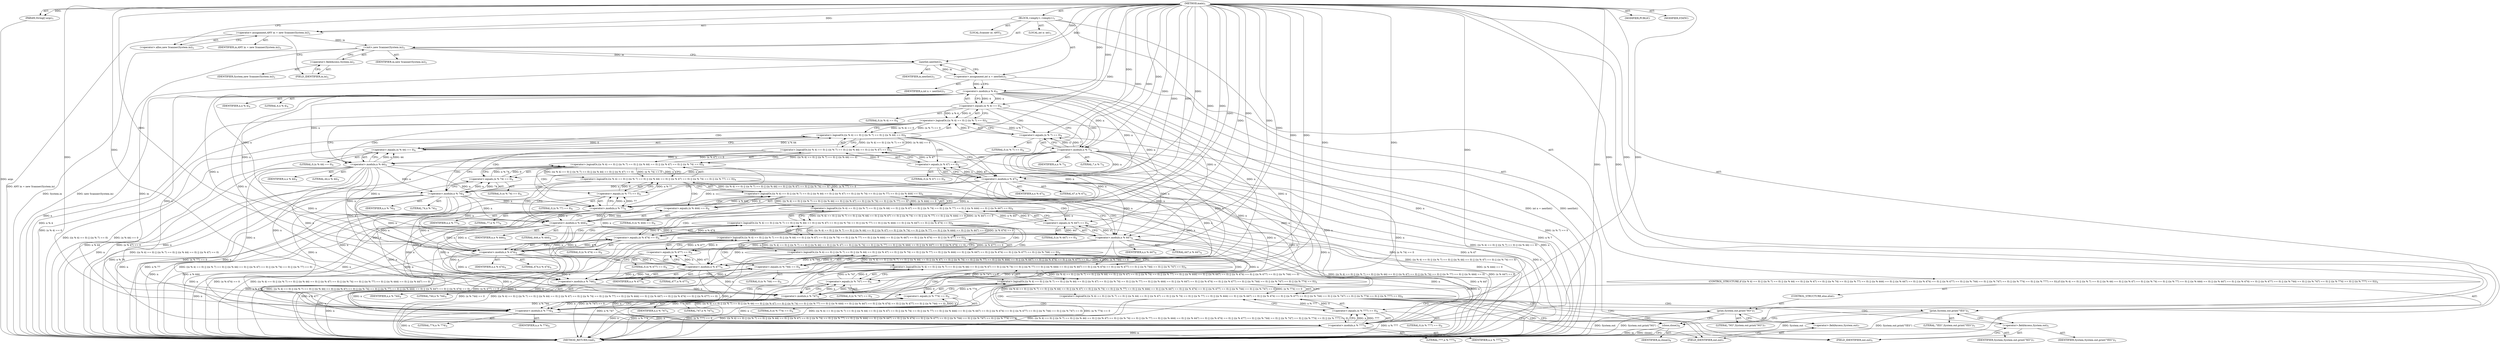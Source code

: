digraph "main" {  
"19" [label = <(METHOD,main)<SUB>1</SUB>> ]
"20" [label = <(PARAM,String[] args)<SUB>1</SUB>> ]
"21" [label = <(BLOCK,&lt;empty&gt;,&lt;empty&gt;)<SUB>1</SUB>> ]
"4" [label = <(LOCAL,Scanner in: ANY)<SUB>2</SUB>> ]
"22" [label = <(&lt;operator&gt;.assignment,ANY in = new Scanner(System.in))<SUB>2</SUB>> ]
"23" [label = <(IDENTIFIER,in,ANY in = new Scanner(System.in))<SUB>2</SUB>> ]
"24" [label = <(&lt;operator&gt;.alloc,new Scanner(System.in))<SUB>2</SUB>> ]
"25" [label = <(&lt;init&gt;,new Scanner(System.in))<SUB>2</SUB>> ]
"3" [label = <(IDENTIFIER,in,new Scanner(System.in))<SUB>2</SUB>> ]
"26" [label = <(&lt;operator&gt;.fieldAccess,System.in)<SUB>2</SUB>> ]
"27" [label = <(IDENTIFIER,System,new Scanner(System.in))<SUB>2</SUB>> ]
"28" [label = <(FIELD_IDENTIFIER,in,in)<SUB>2</SUB>> ]
"29" [label = <(LOCAL,int n: int)<SUB>3</SUB>> ]
"30" [label = <(&lt;operator&gt;.assignment,int n = nextInt())<SUB>3</SUB>> ]
"31" [label = <(IDENTIFIER,n,int n = nextInt())<SUB>3</SUB>> ]
"32" [label = <(nextInt,nextInt())<SUB>3</SUB>> ]
"33" [label = <(IDENTIFIER,in,nextInt())<SUB>3</SUB>> ]
"34" [label = <(CONTROL_STRUCTURE,if (((n % 4) == 0) || ((n % 7) == 0) || ((n % 44) == 0) || ((n % 47) == 0) || ((n % 74) == 0) || ((n % 77) == 0) || ((n % 444) == 0) || ((n % 447) == 0) || ((n % 474) == 0) || ((n % 477) == 0) || ((n % 744) == 0) || ((n % 747) == 0) || ((n % 774) == 0) || ((n % 777) == 0)),if (((n % 4) == 0) || ((n % 7) == 0) || ((n % 44) == 0) || ((n % 47) == 0) || ((n % 74) == 0) || ((n % 77) == 0) || ((n % 444) == 0) || ((n % 447) == 0) || ((n % 474) == 0) || ((n % 477) == 0) || ((n % 744) == 0) || ((n % 747) == 0) || ((n % 774) == 0) || ((n % 777) == 0)))<SUB>4</SUB>> ]
"35" [label = <(&lt;operator&gt;.logicalOr,((n % 4) == 0) || ((n % 7) == 0) || ((n % 44) == 0) || ((n % 47) == 0) || ((n % 74) == 0) || ((n % 77) == 0) || ((n % 444) == 0) || ((n % 447) == 0) || ((n % 474) == 0) || ((n % 477) == 0) || ((n % 744) == 0) || ((n % 747) == 0) || ((n % 774) == 0) || ((n % 777) == 0))<SUB>4</SUB>> ]
"36" [label = <(&lt;operator&gt;.logicalOr,((n % 4) == 0) || ((n % 7) == 0) || ((n % 44) == 0) || ((n % 47) == 0) || ((n % 74) == 0) || ((n % 77) == 0) || ((n % 444) == 0) || ((n % 447) == 0) || ((n % 474) == 0) || ((n % 477) == 0) || ((n % 744) == 0) || ((n % 747) == 0) || ((n % 774) == 0))<SUB>4</SUB>> ]
"37" [label = <(&lt;operator&gt;.logicalOr,((n % 4) == 0) || ((n % 7) == 0) || ((n % 44) == 0) || ((n % 47) == 0) || ((n % 74) == 0) || ((n % 77) == 0) || ((n % 444) == 0) || ((n % 447) == 0) || ((n % 474) == 0) || ((n % 477) == 0) || ((n % 744) == 0) || ((n % 747) == 0))<SUB>4</SUB>> ]
"38" [label = <(&lt;operator&gt;.logicalOr,((n % 4) == 0) || ((n % 7) == 0) || ((n % 44) == 0) || ((n % 47) == 0) || ((n % 74) == 0) || ((n % 77) == 0) || ((n % 444) == 0) || ((n % 447) == 0) || ((n % 474) == 0) || ((n % 477) == 0) || ((n % 744) == 0))<SUB>4</SUB>> ]
"39" [label = <(&lt;operator&gt;.logicalOr,((n % 4) == 0) || ((n % 7) == 0) || ((n % 44) == 0) || ((n % 47) == 0) || ((n % 74) == 0) || ((n % 77) == 0) || ((n % 444) == 0) || ((n % 447) == 0) || ((n % 474) == 0) || ((n % 477) == 0))<SUB>4</SUB>> ]
"40" [label = <(&lt;operator&gt;.logicalOr,((n % 4) == 0) || ((n % 7) == 0) || ((n % 44) == 0) || ((n % 47) == 0) || ((n % 74) == 0) || ((n % 77) == 0) || ((n % 444) == 0) || ((n % 447) == 0) || ((n % 474) == 0))<SUB>4</SUB>> ]
"41" [label = <(&lt;operator&gt;.logicalOr,((n % 4) == 0) || ((n % 7) == 0) || ((n % 44) == 0) || ((n % 47) == 0) || ((n % 74) == 0) || ((n % 77) == 0) || ((n % 444) == 0) || ((n % 447) == 0))<SUB>4</SUB>> ]
"42" [label = <(&lt;operator&gt;.logicalOr,((n % 4) == 0) || ((n % 7) == 0) || ((n % 44) == 0) || ((n % 47) == 0) || ((n % 74) == 0) || ((n % 77) == 0) || ((n % 444) == 0))<SUB>4</SUB>> ]
"43" [label = <(&lt;operator&gt;.logicalOr,((n % 4) == 0) || ((n % 7) == 0) || ((n % 44) == 0) || ((n % 47) == 0) || ((n % 74) == 0) || ((n % 77) == 0))<SUB>4</SUB>> ]
"44" [label = <(&lt;operator&gt;.logicalOr,((n % 4) == 0) || ((n % 7) == 0) || ((n % 44) == 0) || ((n % 47) == 0) || ((n % 74) == 0))<SUB>4</SUB>> ]
"45" [label = <(&lt;operator&gt;.logicalOr,((n % 4) == 0) || ((n % 7) == 0) || ((n % 44) == 0) || ((n % 47) == 0))<SUB>4</SUB>> ]
"46" [label = <(&lt;operator&gt;.logicalOr,((n % 4) == 0) || ((n % 7) == 0) || ((n % 44) == 0))<SUB>4</SUB>> ]
"47" [label = <(&lt;operator&gt;.logicalOr,((n % 4) == 0) || ((n % 7) == 0))<SUB>4</SUB>> ]
"48" [label = <(&lt;operator&gt;.equals,(n % 4) == 0)<SUB>4</SUB>> ]
"49" [label = <(&lt;operator&gt;.modulo,n % 4)<SUB>4</SUB>> ]
"50" [label = <(IDENTIFIER,n,n % 4)<SUB>4</SUB>> ]
"51" [label = <(LITERAL,4,n % 4)<SUB>4</SUB>> ]
"52" [label = <(LITERAL,0,(n % 4) == 0)<SUB>4</SUB>> ]
"53" [label = <(&lt;operator&gt;.equals,(n % 7) == 0)<SUB>4</SUB>> ]
"54" [label = <(&lt;operator&gt;.modulo,n % 7)<SUB>4</SUB>> ]
"55" [label = <(IDENTIFIER,n,n % 7)<SUB>4</SUB>> ]
"56" [label = <(LITERAL,7,n % 7)<SUB>4</SUB>> ]
"57" [label = <(LITERAL,0,(n % 7) == 0)<SUB>4</SUB>> ]
"58" [label = <(&lt;operator&gt;.equals,(n % 44) == 0)<SUB>4</SUB>> ]
"59" [label = <(&lt;operator&gt;.modulo,n % 44)<SUB>4</SUB>> ]
"60" [label = <(IDENTIFIER,n,n % 44)<SUB>4</SUB>> ]
"61" [label = <(LITERAL,44,n % 44)<SUB>4</SUB>> ]
"62" [label = <(LITERAL,0,(n % 44) == 0)<SUB>4</SUB>> ]
"63" [label = <(&lt;operator&gt;.equals,(n % 47) == 0)<SUB>4</SUB>> ]
"64" [label = <(&lt;operator&gt;.modulo,n % 47)<SUB>4</SUB>> ]
"65" [label = <(IDENTIFIER,n,n % 47)<SUB>4</SUB>> ]
"66" [label = <(LITERAL,47,n % 47)<SUB>4</SUB>> ]
"67" [label = <(LITERAL,0,(n % 47) == 0)<SUB>4</SUB>> ]
"68" [label = <(&lt;operator&gt;.equals,(n % 74) == 0)<SUB>4</SUB>> ]
"69" [label = <(&lt;operator&gt;.modulo,n % 74)<SUB>4</SUB>> ]
"70" [label = <(IDENTIFIER,n,n % 74)<SUB>4</SUB>> ]
"71" [label = <(LITERAL,74,n % 74)<SUB>4</SUB>> ]
"72" [label = <(LITERAL,0,(n % 74) == 0)<SUB>4</SUB>> ]
"73" [label = <(&lt;operator&gt;.equals,(n % 77) == 0)<SUB>4</SUB>> ]
"74" [label = <(&lt;operator&gt;.modulo,n % 77)<SUB>4</SUB>> ]
"75" [label = <(IDENTIFIER,n,n % 77)<SUB>4</SUB>> ]
"76" [label = <(LITERAL,77,n % 77)<SUB>4</SUB>> ]
"77" [label = <(LITERAL,0,(n % 77) == 0)<SUB>4</SUB>> ]
"78" [label = <(&lt;operator&gt;.equals,(n % 444) == 0)<SUB>4</SUB>> ]
"79" [label = <(&lt;operator&gt;.modulo,n % 444)<SUB>4</SUB>> ]
"80" [label = <(IDENTIFIER,n,n % 444)<SUB>4</SUB>> ]
"81" [label = <(LITERAL,444,n % 444)<SUB>4</SUB>> ]
"82" [label = <(LITERAL,0,(n % 444) == 0)<SUB>4</SUB>> ]
"83" [label = <(&lt;operator&gt;.equals,(n % 447) == 0)<SUB>4</SUB>> ]
"84" [label = <(&lt;operator&gt;.modulo,n % 447)<SUB>4</SUB>> ]
"85" [label = <(IDENTIFIER,n,n % 447)<SUB>4</SUB>> ]
"86" [label = <(LITERAL,447,n % 447)<SUB>4</SUB>> ]
"87" [label = <(LITERAL,0,(n % 447) == 0)<SUB>4</SUB>> ]
"88" [label = <(&lt;operator&gt;.equals,(n % 474) == 0)<SUB>4</SUB>> ]
"89" [label = <(&lt;operator&gt;.modulo,n % 474)<SUB>4</SUB>> ]
"90" [label = <(IDENTIFIER,n,n % 474)<SUB>4</SUB>> ]
"91" [label = <(LITERAL,474,n % 474)<SUB>4</SUB>> ]
"92" [label = <(LITERAL,0,(n % 474) == 0)<SUB>4</SUB>> ]
"93" [label = <(&lt;operator&gt;.equals,(n % 477) == 0)<SUB>4</SUB>> ]
"94" [label = <(&lt;operator&gt;.modulo,n % 477)<SUB>4</SUB>> ]
"95" [label = <(IDENTIFIER,n,n % 477)<SUB>4</SUB>> ]
"96" [label = <(LITERAL,477,n % 477)<SUB>4</SUB>> ]
"97" [label = <(LITERAL,0,(n % 477) == 0)<SUB>4</SUB>> ]
"98" [label = <(&lt;operator&gt;.equals,(n % 744) == 0)<SUB>4</SUB>> ]
"99" [label = <(&lt;operator&gt;.modulo,n % 744)<SUB>4</SUB>> ]
"100" [label = <(IDENTIFIER,n,n % 744)<SUB>4</SUB>> ]
"101" [label = <(LITERAL,744,n % 744)<SUB>4</SUB>> ]
"102" [label = <(LITERAL,0,(n % 744) == 0)<SUB>4</SUB>> ]
"103" [label = <(&lt;operator&gt;.equals,(n % 747) == 0)<SUB>4</SUB>> ]
"104" [label = <(&lt;operator&gt;.modulo,n % 747)<SUB>4</SUB>> ]
"105" [label = <(IDENTIFIER,n,n % 747)<SUB>4</SUB>> ]
"106" [label = <(LITERAL,747,n % 747)<SUB>4</SUB>> ]
"107" [label = <(LITERAL,0,(n % 747) == 0)<SUB>4</SUB>> ]
"108" [label = <(&lt;operator&gt;.equals,(n % 774) == 0)<SUB>4</SUB>> ]
"109" [label = <(&lt;operator&gt;.modulo,n % 774)<SUB>4</SUB>> ]
"110" [label = <(IDENTIFIER,n,n % 774)<SUB>4</SUB>> ]
"111" [label = <(LITERAL,774,n % 774)<SUB>4</SUB>> ]
"112" [label = <(LITERAL,0,(n % 774) == 0)<SUB>4</SUB>> ]
"113" [label = <(&lt;operator&gt;.equals,(n % 777) == 0)<SUB>4</SUB>> ]
"114" [label = <(&lt;operator&gt;.modulo,n % 777)<SUB>4</SUB>> ]
"115" [label = <(IDENTIFIER,n,n % 777)<SUB>4</SUB>> ]
"116" [label = <(LITERAL,777,n % 777)<SUB>4</SUB>> ]
"117" [label = <(LITERAL,0,(n % 777) == 0)<SUB>4</SUB>> ]
"118" [label = <(print,System.out.print(&quot;YES&quot;))<SUB>5</SUB>> ]
"119" [label = <(&lt;operator&gt;.fieldAccess,System.out)<SUB>5</SUB>> ]
"120" [label = <(IDENTIFIER,System,System.out.print(&quot;YES&quot;))<SUB>5</SUB>> ]
"121" [label = <(FIELD_IDENTIFIER,out,out)<SUB>5</SUB>> ]
"122" [label = <(LITERAL,&quot;YES&quot;,System.out.print(&quot;YES&quot;))<SUB>5</SUB>> ]
"123" [label = <(CONTROL_STRUCTURE,else,else)<SUB>7</SUB>> ]
"124" [label = <(print,System.out.print(&quot;NO&quot;))<SUB>7</SUB>> ]
"125" [label = <(&lt;operator&gt;.fieldAccess,System.out)<SUB>7</SUB>> ]
"126" [label = <(IDENTIFIER,System,System.out.print(&quot;NO&quot;))<SUB>7</SUB>> ]
"127" [label = <(FIELD_IDENTIFIER,out,out)<SUB>7</SUB>> ]
"128" [label = <(LITERAL,&quot;NO&quot;,System.out.print(&quot;NO&quot;))<SUB>7</SUB>> ]
"129" [label = <(close,close())<SUB>8</SUB>> ]
"130" [label = <(IDENTIFIER,in,close())<SUB>8</SUB>> ]
"131" [label = <(MODIFIER,PUBLIC)> ]
"132" [label = <(MODIFIER,STATIC)> ]
"133" [label = <(METHOD_RETURN,void)<SUB>1</SUB>> ]
  "19" -> "20"  [ label = "AST: "] 
  "19" -> "21"  [ label = "AST: "] 
  "19" -> "131"  [ label = "AST: "] 
  "19" -> "132"  [ label = "AST: "] 
  "19" -> "133"  [ label = "AST: "] 
  "21" -> "4"  [ label = "AST: "] 
  "21" -> "22"  [ label = "AST: "] 
  "21" -> "25"  [ label = "AST: "] 
  "21" -> "29"  [ label = "AST: "] 
  "21" -> "30"  [ label = "AST: "] 
  "21" -> "34"  [ label = "AST: "] 
  "21" -> "129"  [ label = "AST: "] 
  "22" -> "23"  [ label = "AST: "] 
  "22" -> "24"  [ label = "AST: "] 
  "25" -> "3"  [ label = "AST: "] 
  "25" -> "26"  [ label = "AST: "] 
  "26" -> "27"  [ label = "AST: "] 
  "26" -> "28"  [ label = "AST: "] 
  "30" -> "31"  [ label = "AST: "] 
  "30" -> "32"  [ label = "AST: "] 
  "32" -> "33"  [ label = "AST: "] 
  "34" -> "35"  [ label = "AST: "] 
  "34" -> "118"  [ label = "AST: "] 
  "34" -> "123"  [ label = "AST: "] 
  "35" -> "36"  [ label = "AST: "] 
  "35" -> "113"  [ label = "AST: "] 
  "36" -> "37"  [ label = "AST: "] 
  "36" -> "108"  [ label = "AST: "] 
  "37" -> "38"  [ label = "AST: "] 
  "37" -> "103"  [ label = "AST: "] 
  "38" -> "39"  [ label = "AST: "] 
  "38" -> "98"  [ label = "AST: "] 
  "39" -> "40"  [ label = "AST: "] 
  "39" -> "93"  [ label = "AST: "] 
  "40" -> "41"  [ label = "AST: "] 
  "40" -> "88"  [ label = "AST: "] 
  "41" -> "42"  [ label = "AST: "] 
  "41" -> "83"  [ label = "AST: "] 
  "42" -> "43"  [ label = "AST: "] 
  "42" -> "78"  [ label = "AST: "] 
  "43" -> "44"  [ label = "AST: "] 
  "43" -> "73"  [ label = "AST: "] 
  "44" -> "45"  [ label = "AST: "] 
  "44" -> "68"  [ label = "AST: "] 
  "45" -> "46"  [ label = "AST: "] 
  "45" -> "63"  [ label = "AST: "] 
  "46" -> "47"  [ label = "AST: "] 
  "46" -> "58"  [ label = "AST: "] 
  "47" -> "48"  [ label = "AST: "] 
  "47" -> "53"  [ label = "AST: "] 
  "48" -> "49"  [ label = "AST: "] 
  "48" -> "52"  [ label = "AST: "] 
  "49" -> "50"  [ label = "AST: "] 
  "49" -> "51"  [ label = "AST: "] 
  "53" -> "54"  [ label = "AST: "] 
  "53" -> "57"  [ label = "AST: "] 
  "54" -> "55"  [ label = "AST: "] 
  "54" -> "56"  [ label = "AST: "] 
  "58" -> "59"  [ label = "AST: "] 
  "58" -> "62"  [ label = "AST: "] 
  "59" -> "60"  [ label = "AST: "] 
  "59" -> "61"  [ label = "AST: "] 
  "63" -> "64"  [ label = "AST: "] 
  "63" -> "67"  [ label = "AST: "] 
  "64" -> "65"  [ label = "AST: "] 
  "64" -> "66"  [ label = "AST: "] 
  "68" -> "69"  [ label = "AST: "] 
  "68" -> "72"  [ label = "AST: "] 
  "69" -> "70"  [ label = "AST: "] 
  "69" -> "71"  [ label = "AST: "] 
  "73" -> "74"  [ label = "AST: "] 
  "73" -> "77"  [ label = "AST: "] 
  "74" -> "75"  [ label = "AST: "] 
  "74" -> "76"  [ label = "AST: "] 
  "78" -> "79"  [ label = "AST: "] 
  "78" -> "82"  [ label = "AST: "] 
  "79" -> "80"  [ label = "AST: "] 
  "79" -> "81"  [ label = "AST: "] 
  "83" -> "84"  [ label = "AST: "] 
  "83" -> "87"  [ label = "AST: "] 
  "84" -> "85"  [ label = "AST: "] 
  "84" -> "86"  [ label = "AST: "] 
  "88" -> "89"  [ label = "AST: "] 
  "88" -> "92"  [ label = "AST: "] 
  "89" -> "90"  [ label = "AST: "] 
  "89" -> "91"  [ label = "AST: "] 
  "93" -> "94"  [ label = "AST: "] 
  "93" -> "97"  [ label = "AST: "] 
  "94" -> "95"  [ label = "AST: "] 
  "94" -> "96"  [ label = "AST: "] 
  "98" -> "99"  [ label = "AST: "] 
  "98" -> "102"  [ label = "AST: "] 
  "99" -> "100"  [ label = "AST: "] 
  "99" -> "101"  [ label = "AST: "] 
  "103" -> "104"  [ label = "AST: "] 
  "103" -> "107"  [ label = "AST: "] 
  "104" -> "105"  [ label = "AST: "] 
  "104" -> "106"  [ label = "AST: "] 
  "108" -> "109"  [ label = "AST: "] 
  "108" -> "112"  [ label = "AST: "] 
  "109" -> "110"  [ label = "AST: "] 
  "109" -> "111"  [ label = "AST: "] 
  "113" -> "114"  [ label = "AST: "] 
  "113" -> "117"  [ label = "AST: "] 
  "114" -> "115"  [ label = "AST: "] 
  "114" -> "116"  [ label = "AST: "] 
  "118" -> "119"  [ label = "AST: "] 
  "118" -> "122"  [ label = "AST: "] 
  "119" -> "120"  [ label = "AST: "] 
  "119" -> "121"  [ label = "AST: "] 
  "123" -> "124"  [ label = "AST: "] 
  "124" -> "125"  [ label = "AST: "] 
  "124" -> "128"  [ label = "AST: "] 
  "125" -> "126"  [ label = "AST: "] 
  "125" -> "127"  [ label = "AST: "] 
  "129" -> "130"  [ label = "AST: "] 
  "22" -> "28"  [ label = "CFG: "] 
  "25" -> "32"  [ label = "CFG: "] 
  "30" -> "49"  [ label = "CFG: "] 
  "129" -> "133"  [ label = "CFG: "] 
  "24" -> "22"  [ label = "CFG: "] 
  "26" -> "25"  [ label = "CFG: "] 
  "32" -> "30"  [ label = "CFG: "] 
  "35" -> "121"  [ label = "CFG: "] 
  "35" -> "127"  [ label = "CFG: "] 
  "118" -> "129"  [ label = "CFG: "] 
  "28" -> "26"  [ label = "CFG: "] 
  "36" -> "35"  [ label = "CFG: "] 
  "36" -> "114"  [ label = "CFG: "] 
  "113" -> "35"  [ label = "CFG: "] 
  "119" -> "118"  [ label = "CFG: "] 
  "124" -> "129"  [ label = "CFG: "] 
  "37" -> "36"  [ label = "CFG: "] 
  "37" -> "109"  [ label = "CFG: "] 
  "108" -> "36"  [ label = "CFG: "] 
  "114" -> "113"  [ label = "CFG: "] 
  "121" -> "119"  [ label = "CFG: "] 
  "125" -> "124"  [ label = "CFG: "] 
  "38" -> "37"  [ label = "CFG: "] 
  "38" -> "104"  [ label = "CFG: "] 
  "103" -> "37"  [ label = "CFG: "] 
  "109" -> "108"  [ label = "CFG: "] 
  "127" -> "125"  [ label = "CFG: "] 
  "39" -> "38"  [ label = "CFG: "] 
  "39" -> "99"  [ label = "CFG: "] 
  "98" -> "38"  [ label = "CFG: "] 
  "104" -> "103"  [ label = "CFG: "] 
  "40" -> "39"  [ label = "CFG: "] 
  "40" -> "94"  [ label = "CFG: "] 
  "93" -> "39"  [ label = "CFG: "] 
  "99" -> "98"  [ label = "CFG: "] 
  "41" -> "40"  [ label = "CFG: "] 
  "41" -> "89"  [ label = "CFG: "] 
  "88" -> "40"  [ label = "CFG: "] 
  "94" -> "93"  [ label = "CFG: "] 
  "42" -> "41"  [ label = "CFG: "] 
  "42" -> "84"  [ label = "CFG: "] 
  "83" -> "41"  [ label = "CFG: "] 
  "89" -> "88"  [ label = "CFG: "] 
  "43" -> "42"  [ label = "CFG: "] 
  "43" -> "79"  [ label = "CFG: "] 
  "78" -> "42"  [ label = "CFG: "] 
  "84" -> "83"  [ label = "CFG: "] 
  "44" -> "43"  [ label = "CFG: "] 
  "44" -> "74"  [ label = "CFG: "] 
  "73" -> "43"  [ label = "CFG: "] 
  "79" -> "78"  [ label = "CFG: "] 
  "45" -> "44"  [ label = "CFG: "] 
  "45" -> "69"  [ label = "CFG: "] 
  "68" -> "44"  [ label = "CFG: "] 
  "74" -> "73"  [ label = "CFG: "] 
  "46" -> "45"  [ label = "CFG: "] 
  "46" -> "64"  [ label = "CFG: "] 
  "63" -> "45"  [ label = "CFG: "] 
  "69" -> "68"  [ label = "CFG: "] 
  "47" -> "46"  [ label = "CFG: "] 
  "47" -> "59"  [ label = "CFG: "] 
  "58" -> "46"  [ label = "CFG: "] 
  "64" -> "63"  [ label = "CFG: "] 
  "48" -> "47"  [ label = "CFG: "] 
  "48" -> "54"  [ label = "CFG: "] 
  "53" -> "47"  [ label = "CFG: "] 
  "59" -> "58"  [ label = "CFG: "] 
  "49" -> "48"  [ label = "CFG: "] 
  "54" -> "53"  [ label = "CFG: "] 
  "19" -> "24"  [ label = "CFG: "] 
  "20" -> "133"  [ label = "DDG: args"] 
  "22" -> "133"  [ label = "DDG: ANY in = new Scanner(System.in)"] 
  "25" -> "133"  [ label = "DDG: System.in"] 
  "25" -> "133"  [ label = "DDG: new Scanner(System.in)"] 
  "30" -> "133"  [ label = "DDG: nextInt()"] 
  "30" -> "133"  [ label = "DDG: int n = nextInt()"] 
  "49" -> "133"  [ label = "DDG: n"] 
  "48" -> "133"  [ label = "DDG: n % 4"] 
  "47" -> "133"  [ label = "DDG: (n % 4) == 0"] 
  "54" -> "133"  [ label = "DDG: n"] 
  "53" -> "133"  [ label = "DDG: n % 7"] 
  "47" -> "133"  [ label = "DDG: (n % 7) == 0"] 
  "46" -> "133"  [ label = "DDG: ((n % 4) == 0) || ((n % 7) == 0)"] 
  "59" -> "133"  [ label = "DDG: n"] 
  "58" -> "133"  [ label = "DDG: n % 44"] 
  "46" -> "133"  [ label = "DDG: (n % 44) == 0"] 
  "45" -> "133"  [ label = "DDG: ((n % 4) == 0) || ((n % 7) == 0) || ((n % 44) == 0)"] 
  "64" -> "133"  [ label = "DDG: n"] 
  "63" -> "133"  [ label = "DDG: n % 47"] 
  "45" -> "133"  [ label = "DDG: (n % 47) == 0"] 
  "44" -> "133"  [ label = "DDG: ((n % 4) == 0) || ((n % 7) == 0) || ((n % 44) == 0) || ((n % 47) == 0)"] 
  "69" -> "133"  [ label = "DDG: n"] 
  "68" -> "133"  [ label = "DDG: n % 74"] 
  "44" -> "133"  [ label = "DDG: (n % 74) == 0"] 
  "43" -> "133"  [ label = "DDG: ((n % 4) == 0) || ((n % 7) == 0) || ((n % 44) == 0) || ((n % 47) == 0) || ((n % 74) == 0)"] 
  "74" -> "133"  [ label = "DDG: n"] 
  "73" -> "133"  [ label = "DDG: n % 77"] 
  "43" -> "133"  [ label = "DDG: (n % 77) == 0"] 
  "42" -> "133"  [ label = "DDG: ((n % 4) == 0) || ((n % 7) == 0) || ((n % 44) == 0) || ((n % 47) == 0) || ((n % 74) == 0) || ((n % 77) == 0)"] 
  "79" -> "133"  [ label = "DDG: n"] 
  "78" -> "133"  [ label = "DDG: n % 444"] 
  "42" -> "133"  [ label = "DDG: (n % 444) == 0"] 
  "41" -> "133"  [ label = "DDG: ((n % 4) == 0) || ((n % 7) == 0) || ((n % 44) == 0) || ((n % 47) == 0) || ((n % 74) == 0) || ((n % 77) == 0) || ((n % 444) == 0)"] 
  "84" -> "133"  [ label = "DDG: n"] 
  "83" -> "133"  [ label = "DDG: n % 447"] 
  "41" -> "133"  [ label = "DDG: (n % 447) == 0"] 
  "40" -> "133"  [ label = "DDG: ((n % 4) == 0) || ((n % 7) == 0) || ((n % 44) == 0) || ((n % 47) == 0) || ((n % 74) == 0) || ((n % 77) == 0) || ((n % 444) == 0) || ((n % 447) == 0)"] 
  "89" -> "133"  [ label = "DDG: n"] 
  "88" -> "133"  [ label = "DDG: n % 474"] 
  "40" -> "133"  [ label = "DDG: (n % 474) == 0"] 
  "39" -> "133"  [ label = "DDG: ((n % 4) == 0) || ((n % 7) == 0) || ((n % 44) == 0) || ((n % 47) == 0) || ((n % 74) == 0) || ((n % 77) == 0) || ((n % 444) == 0) || ((n % 447) == 0) || ((n % 474) == 0)"] 
  "94" -> "133"  [ label = "DDG: n"] 
  "93" -> "133"  [ label = "DDG: n % 477"] 
  "39" -> "133"  [ label = "DDG: (n % 477) == 0"] 
  "38" -> "133"  [ label = "DDG: ((n % 4) == 0) || ((n % 7) == 0) || ((n % 44) == 0) || ((n % 47) == 0) || ((n % 74) == 0) || ((n % 77) == 0) || ((n % 444) == 0) || ((n % 447) == 0) || ((n % 474) == 0) || ((n % 477) == 0)"] 
  "99" -> "133"  [ label = "DDG: n"] 
  "98" -> "133"  [ label = "DDG: n % 744"] 
  "38" -> "133"  [ label = "DDG: (n % 744) == 0"] 
  "37" -> "133"  [ label = "DDG: ((n % 4) == 0) || ((n % 7) == 0) || ((n % 44) == 0) || ((n % 47) == 0) || ((n % 74) == 0) || ((n % 77) == 0) || ((n % 444) == 0) || ((n % 447) == 0) || ((n % 474) == 0) || ((n % 477) == 0) || ((n % 744) == 0)"] 
  "104" -> "133"  [ label = "DDG: n"] 
  "103" -> "133"  [ label = "DDG: n % 747"] 
  "37" -> "133"  [ label = "DDG: (n % 747) == 0"] 
  "36" -> "133"  [ label = "DDG: ((n % 4) == 0) || ((n % 7) == 0) || ((n % 44) == 0) || ((n % 47) == 0) || ((n % 74) == 0) || ((n % 77) == 0) || ((n % 444) == 0) || ((n % 447) == 0) || ((n % 474) == 0) || ((n % 477) == 0) || ((n % 744) == 0) || ((n % 747) == 0)"] 
  "109" -> "133"  [ label = "DDG: n"] 
  "108" -> "133"  [ label = "DDG: n % 774"] 
  "36" -> "133"  [ label = "DDG: (n % 774) == 0"] 
  "35" -> "133"  [ label = "DDG: ((n % 4) == 0) || ((n % 7) == 0) || ((n % 44) == 0) || ((n % 47) == 0) || ((n % 74) == 0) || ((n % 77) == 0) || ((n % 444) == 0) || ((n % 447) == 0) || ((n % 474) == 0) || ((n % 477) == 0) || ((n % 744) == 0) || ((n % 747) == 0) || ((n % 774) == 0)"] 
  "114" -> "133"  [ label = "DDG: n"] 
  "113" -> "133"  [ label = "DDG: n % 777"] 
  "35" -> "133"  [ label = "DDG: (n % 777) == 0"] 
  "35" -> "133"  [ label = "DDG: ((n % 4) == 0) || ((n % 7) == 0) || ((n % 44) == 0) || ((n % 47) == 0) || ((n % 74) == 0) || ((n % 77) == 0) || ((n % 444) == 0) || ((n % 447) == 0) || ((n % 474) == 0) || ((n % 477) == 0) || ((n % 744) == 0) || ((n % 747) == 0) || ((n % 774) == 0) || ((n % 777) == 0)"] 
  "124" -> "133"  [ label = "DDG: System.out"] 
  "124" -> "133"  [ label = "DDG: System.out.print(&quot;NO&quot;)"] 
  "118" -> "133"  [ label = "DDG: System.out"] 
  "118" -> "133"  [ label = "DDG: System.out.print(&quot;YES&quot;)"] 
  "129" -> "133"  [ label = "DDG: in"] 
  "129" -> "133"  [ label = "DDG: close()"] 
  "19" -> "20"  [ label = "DDG: "] 
  "19" -> "22"  [ label = "DDG: "] 
  "32" -> "30"  [ label = "DDG: in"] 
  "22" -> "25"  [ label = "DDG: in"] 
  "19" -> "25"  [ label = "DDG: "] 
  "32" -> "129"  [ label = "DDG: in"] 
  "19" -> "129"  [ label = "DDG: "] 
  "25" -> "32"  [ label = "DDG: in"] 
  "19" -> "32"  [ label = "DDG: "] 
  "36" -> "35"  [ label = "DDG: ((n % 4) == 0) || ((n % 7) == 0) || ((n % 44) == 0) || ((n % 47) == 0) || ((n % 74) == 0) || ((n % 77) == 0) || ((n % 444) == 0) || ((n % 447) == 0) || ((n % 474) == 0) || ((n % 477) == 0) || ((n % 744) == 0) || ((n % 747) == 0)"] 
  "36" -> "35"  [ label = "DDG: (n % 774) == 0"] 
  "113" -> "35"  [ label = "DDG: n % 777"] 
  "113" -> "35"  [ label = "DDG: 0"] 
  "19" -> "118"  [ label = "DDG: "] 
  "37" -> "36"  [ label = "DDG: ((n % 4) == 0) || ((n % 7) == 0) || ((n % 44) == 0) || ((n % 47) == 0) || ((n % 74) == 0) || ((n % 77) == 0) || ((n % 444) == 0) || ((n % 447) == 0) || ((n % 474) == 0) || ((n % 477) == 0) || ((n % 744) == 0)"] 
  "37" -> "36"  [ label = "DDG: (n % 747) == 0"] 
  "108" -> "36"  [ label = "DDG: n % 774"] 
  "108" -> "36"  [ label = "DDG: 0"] 
  "114" -> "113"  [ label = "DDG: n"] 
  "114" -> "113"  [ label = "DDG: 777"] 
  "19" -> "113"  [ label = "DDG: "] 
  "19" -> "124"  [ label = "DDG: "] 
  "38" -> "37"  [ label = "DDG: ((n % 4) == 0) || ((n % 7) == 0) || ((n % 44) == 0) || ((n % 47) == 0) || ((n % 74) == 0) || ((n % 77) == 0) || ((n % 444) == 0) || ((n % 447) == 0) || ((n % 474) == 0) || ((n % 477) == 0)"] 
  "38" -> "37"  [ label = "DDG: (n % 744) == 0"] 
  "103" -> "37"  [ label = "DDG: n % 747"] 
  "103" -> "37"  [ label = "DDG: 0"] 
  "109" -> "108"  [ label = "DDG: n"] 
  "109" -> "108"  [ label = "DDG: 774"] 
  "19" -> "108"  [ label = "DDG: "] 
  "49" -> "114"  [ label = "DDG: n"] 
  "54" -> "114"  [ label = "DDG: n"] 
  "59" -> "114"  [ label = "DDG: n"] 
  "64" -> "114"  [ label = "DDG: n"] 
  "69" -> "114"  [ label = "DDG: n"] 
  "74" -> "114"  [ label = "DDG: n"] 
  "79" -> "114"  [ label = "DDG: n"] 
  "84" -> "114"  [ label = "DDG: n"] 
  "89" -> "114"  [ label = "DDG: n"] 
  "94" -> "114"  [ label = "DDG: n"] 
  "99" -> "114"  [ label = "DDG: n"] 
  "104" -> "114"  [ label = "DDG: n"] 
  "109" -> "114"  [ label = "DDG: n"] 
  "19" -> "114"  [ label = "DDG: "] 
  "39" -> "38"  [ label = "DDG: ((n % 4) == 0) || ((n % 7) == 0) || ((n % 44) == 0) || ((n % 47) == 0) || ((n % 74) == 0) || ((n % 77) == 0) || ((n % 444) == 0) || ((n % 447) == 0) || ((n % 474) == 0)"] 
  "39" -> "38"  [ label = "DDG: (n % 477) == 0"] 
  "98" -> "38"  [ label = "DDG: n % 744"] 
  "98" -> "38"  [ label = "DDG: 0"] 
  "104" -> "103"  [ label = "DDG: n"] 
  "104" -> "103"  [ label = "DDG: 747"] 
  "19" -> "103"  [ label = "DDG: "] 
  "49" -> "109"  [ label = "DDG: n"] 
  "54" -> "109"  [ label = "DDG: n"] 
  "59" -> "109"  [ label = "DDG: n"] 
  "64" -> "109"  [ label = "DDG: n"] 
  "69" -> "109"  [ label = "DDG: n"] 
  "74" -> "109"  [ label = "DDG: n"] 
  "79" -> "109"  [ label = "DDG: n"] 
  "84" -> "109"  [ label = "DDG: n"] 
  "89" -> "109"  [ label = "DDG: n"] 
  "94" -> "109"  [ label = "DDG: n"] 
  "99" -> "109"  [ label = "DDG: n"] 
  "104" -> "109"  [ label = "DDG: n"] 
  "19" -> "109"  [ label = "DDG: "] 
  "40" -> "39"  [ label = "DDG: ((n % 4) == 0) || ((n % 7) == 0) || ((n % 44) == 0) || ((n % 47) == 0) || ((n % 74) == 0) || ((n % 77) == 0) || ((n % 444) == 0) || ((n % 447) == 0)"] 
  "40" -> "39"  [ label = "DDG: (n % 474) == 0"] 
  "93" -> "39"  [ label = "DDG: n % 477"] 
  "93" -> "39"  [ label = "DDG: 0"] 
  "99" -> "98"  [ label = "DDG: n"] 
  "99" -> "98"  [ label = "DDG: 744"] 
  "19" -> "98"  [ label = "DDG: "] 
  "49" -> "104"  [ label = "DDG: n"] 
  "54" -> "104"  [ label = "DDG: n"] 
  "59" -> "104"  [ label = "DDG: n"] 
  "64" -> "104"  [ label = "DDG: n"] 
  "69" -> "104"  [ label = "DDG: n"] 
  "74" -> "104"  [ label = "DDG: n"] 
  "79" -> "104"  [ label = "DDG: n"] 
  "84" -> "104"  [ label = "DDG: n"] 
  "89" -> "104"  [ label = "DDG: n"] 
  "94" -> "104"  [ label = "DDG: n"] 
  "99" -> "104"  [ label = "DDG: n"] 
  "19" -> "104"  [ label = "DDG: "] 
  "41" -> "40"  [ label = "DDG: ((n % 4) == 0) || ((n % 7) == 0) || ((n % 44) == 0) || ((n % 47) == 0) || ((n % 74) == 0) || ((n % 77) == 0) || ((n % 444) == 0)"] 
  "41" -> "40"  [ label = "DDG: (n % 447) == 0"] 
  "88" -> "40"  [ label = "DDG: n % 474"] 
  "88" -> "40"  [ label = "DDG: 0"] 
  "94" -> "93"  [ label = "DDG: n"] 
  "94" -> "93"  [ label = "DDG: 477"] 
  "19" -> "93"  [ label = "DDG: "] 
  "49" -> "99"  [ label = "DDG: n"] 
  "54" -> "99"  [ label = "DDG: n"] 
  "59" -> "99"  [ label = "DDG: n"] 
  "64" -> "99"  [ label = "DDG: n"] 
  "69" -> "99"  [ label = "DDG: n"] 
  "74" -> "99"  [ label = "DDG: n"] 
  "79" -> "99"  [ label = "DDG: n"] 
  "84" -> "99"  [ label = "DDG: n"] 
  "89" -> "99"  [ label = "DDG: n"] 
  "94" -> "99"  [ label = "DDG: n"] 
  "19" -> "99"  [ label = "DDG: "] 
  "42" -> "41"  [ label = "DDG: ((n % 4) == 0) || ((n % 7) == 0) || ((n % 44) == 0) || ((n % 47) == 0) || ((n % 74) == 0) || ((n % 77) == 0)"] 
  "42" -> "41"  [ label = "DDG: (n % 444) == 0"] 
  "83" -> "41"  [ label = "DDG: n % 447"] 
  "83" -> "41"  [ label = "DDG: 0"] 
  "89" -> "88"  [ label = "DDG: n"] 
  "89" -> "88"  [ label = "DDG: 474"] 
  "19" -> "88"  [ label = "DDG: "] 
  "49" -> "94"  [ label = "DDG: n"] 
  "54" -> "94"  [ label = "DDG: n"] 
  "59" -> "94"  [ label = "DDG: n"] 
  "64" -> "94"  [ label = "DDG: n"] 
  "69" -> "94"  [ label = "DDG: n"] 
  "74" -> "94"  [ label = "DDG: n"] 
  "79" -> "94"  [ label = "DDG: n"] 
  "84" -> "94"  [ label = "DDG: n"] 
  "89" -> "94"  [ label = "DDG: n"] 
  "19" -> "94"  [ label = "DDG: "] 
  "43" -> "42"  [ label = "DDG: ((n % 4) == 0) || ((n % 7) == 0) || ((n % 44) == 0) || ((n % 47) == 0) || ((n % 74) == 0)"] 
  "43" -> "42"  [ label = "DDG: (n % 77) == 0"] 
  "78" -> "42"  [ label = "DDG: n % 444"] 
  "78" -> "42"  [ label = "DDG: 0"] 
  "84" -> "83"  [ label = "DDG: n"] 
  "84" -> "83"  [ label = "DDG: 447"] 
  "19" -> "83"  [ label = "DDG: "] 
  "49" -> "89"  [ label = "DDG: n"] 
  "54" -> "89"  [ label = "DDG: n"] 
  "59" -> "89"  [ label = "DDG: n"] 
  "64" -> "89"  [ label = "DDG: n"] 
  "69" -> "89"  [ label = "DDG: n"] 
  "74" -> "89"  [ label = "DDG: n"] 
  "79" -> "89"  [ label = "DDG: n"] 
  "84" -> "89"  [ label = "DDG: n"] 
  "19" -> "89"  [ label = "DDG: "] 
  "44" -> "43"  [ label = "DDG: ((n % 4) == 0) || ((n % 7) == 0) || ((n % 44) == 0) || ((n % 47) == 0)"] 
  "44" -> "43"  [ label = "DDG: (n % 74) == 0"] 
  "73" -> "43"  [ label = "DDG: n % 77"] 
  "73" -> "43"  [ label = "DDG: 0"] 
  "79" -> "78"  [ label = "DDG: n"] 
  "79" -> "78"  [ label = "DDG: 444"] 
  "19" -> "78"  [ label = "DDG: "] 
  "49" -> "84"  [ label = "DDG: n"] 
  "54" -> "84"  [ label = "DDG: n"] 
  "59" -> "84"  [ label = "DDG: n"] 
  "64" -> "84"  [ label = "DDG: n"] 
  "69" -> "84"  [ label = "DDG: n"] 
  "74" -> "84"  [ label = "DDG: n"] 
  "79" -> "84"  [ label = "DDG: n"] 
  "19" -> "84"  [ label = "DDG: "] 
  "45" -> "44"  [ label = "DDG: ((n % 4) == 0) || ((n % 7) == 0) || ((n % 44) == 0)"] 
  "45" -> "44"  [ label = "DDG: (n % 47) == 0"] 
  "68" -> "44"  [ label = "DDG: n % 74"] 
  "68" -> "44"  [ label = "DDG: 0"] 
  "74" -> "73"  [ label = "DDG: n"] 
  "74" -> "73"  [ label = "DDG: 77"] 
  "19" -> "73"  [ label = "DDG: "] 
  "49" -> "79"  [ label = "DDG: n"] 
  "54" -> "79"  [ label = "DDG: n"] 
  "59" -> "79"  [ label = "DDG: n"] 
  "64" -> "79"  [ label = "DDG: n"] 
  "69" -> "79"  [ label = "DDG: n"] 
  "74" -> "79"  [ label = "DDG: n"] 
  "19" -> "79"  [ label = "DDG: "] 
  "46" -> "45"  [ label = "DDG: ((n % 4) == 0) || ((n % 7) == 0)"] 
  "46" -> "45"  [ label = "DDG: (n % 44) == 0"] 
  "63" -> "45"  [ label = "DDG: n % 47"] 
  "63" -> "45"  [ label = "DDG: 0"] 
  "69" -> "68"  [ label = "DDG: n"] 
  "69" -> "68"  [ label = "DDG: 74"] 
  "19" -> "68"  [ label = "DDG: "] 
  "49" -> "74"  [ label = "DDG: n"] 
  "54" -> "74"  [ label = "DDG: n"] 
  "59" -> "74"  [ label = "DDG: n"] 
  "64" -> "74"  [ label = "DDG: n"] 
  "69" -> "74"  [ label = "DDG: n"] 
  "19" -> "74"  [ label = "DDG: "] 
  "47" -> "46"  [ label = "DDG: (n % 4) == 0"] 
  "47" -> "46"  [ label = "DDG: (n % 7) == 0"] 
  "58" -> "46"  [ label = "DDG: n % 44"] 
  "58" -> "46"  [ label = "DDG: 0"] 
  "64" -> "63"  [ label = "DDG: n"] 
  "64" -> "63"  [ label = "DDG: 47"] 
  "19" -> "63"  [ label = "DDG: "] 
  "49" -> "69"  [ label = "DDG: n"] 
  "54" -> "69"  [ label = "DDG: n"] 
  "59" -> "69"  [ label = "DDG: n"] 
  "64" -> "69"  [ label = "DDG: n"] 
  "19" -> "69"  [ label = "DDG: "] 
  "48" -> "47"  [ label = "DDG: n % 4"] 
  "48" -> "47"  [ label = "DDG: 0"] 
  "53" -> "47"  [ label = "DDG: n % 7"] 
  "53" -> "47"  [ label = "DDG: 0"] 
  "59" -> "58"  [ label = "DDG: n"] 
  "59" -> "58"  [ label = "DDG: 44"] 
  "19" -> "58"  [ label = "DDG: "] 
  "49" -> "64"  [ label = "DDG: n"] 
  "54" -> "64"  [ label = "DDG: n"] 
  "59" -> "64"  [ label = "DDG: n"] 
  "19" -> "64"  [ label = "DDG: "] 
  "49" -> "48"  [ label = "DDG: n"] 
  "49" -> "48"  [ label = "DDG: 4"] 
  "19" -> "48"  [ label = "DDG: "] 
  "54" -> "53"  [ label = "DDG: n"] 
  "54" -> "53"  [ label = "DDG: 7"] 
  "19" -> "53"  [ label = "DDG: "] 
  "49" -> "59"  [ label = "DDG: n"] 
  "54" -> "59"  [ label = "DDG: n"] 
  "19" -> "59"  [ label = "DDG: "] 
  "30" -> "49"  [ label = "DDG: n"] 
  "19" -> "49"  [ label = "DDG: "] 
  "49" -> "54"  [ label = "DDG: n"] 
  "19" -> "54"  [ label = "DDG: "] 
  "35" -> "119"  [ label = "CDG: "] 
  "35" -> "121"  [ label = "CDG: "] 
  "35" -> "118"  [ label = "CDG: "] 
  "35" -> "127"  [ label = "CDG: "] 
  "35" -> "124"  [ label = "CDG: "] 
  "35" -> "125"  [ label = "CDG: "] 
  "36" -> "113"  [ label = "CDG: "] 
  "36" -> "114"  [ label = "CDG: "] 
  "37" -> "108"  [ label = "CDG: "] 
  "37" -> "109"  [ label = "CDG: "] 
  "38" -> "103"  [ label = "CDG: "] 
  "38" -> "104"  [ label = "CDG: "] 
  "39" -> "98"  [ label = "CDG: "] 
  "39" -> "99"  [ label = "CDG: "] 
  "40" -> "94"  [ label = "CDG: "] 
  "40" -> "93"  [ label = "CDG: "] 
  "41" -> "89"  [ label = "CDG: "] 
  "41" -> "88"  [ label = "CDG: "] 
  "42" -> "84"  [ label = "CDG: "] 
  "42" -> "83"  [ label = "CDG: "] 
  "43" -> "79"  [ label = "CDG: "] 
  "43" -> "78"  [ label = "CDG: "] 
  "44" -> "73"  [ label = "CDG: "] 
  "44" -> "74"  [ label = "CDG: "] 
  "45" -> "68"  [ label = "CDG: "] 
  "45" -> "69"  [ label = "CDG: "] 
  "46" -> "64"  [ label = "CDG: "] 
  "46" -> "63"  [ label = "CDG: "] 
  "47" -> "59"  [ label = "CDG: "] 
  "47" -> "58"  [ label = "CDG: "] 
  "48" -> "54"  [ label = "CDG: "] 
  "48" -> "53"  [ label = "CDG: "] 
}

